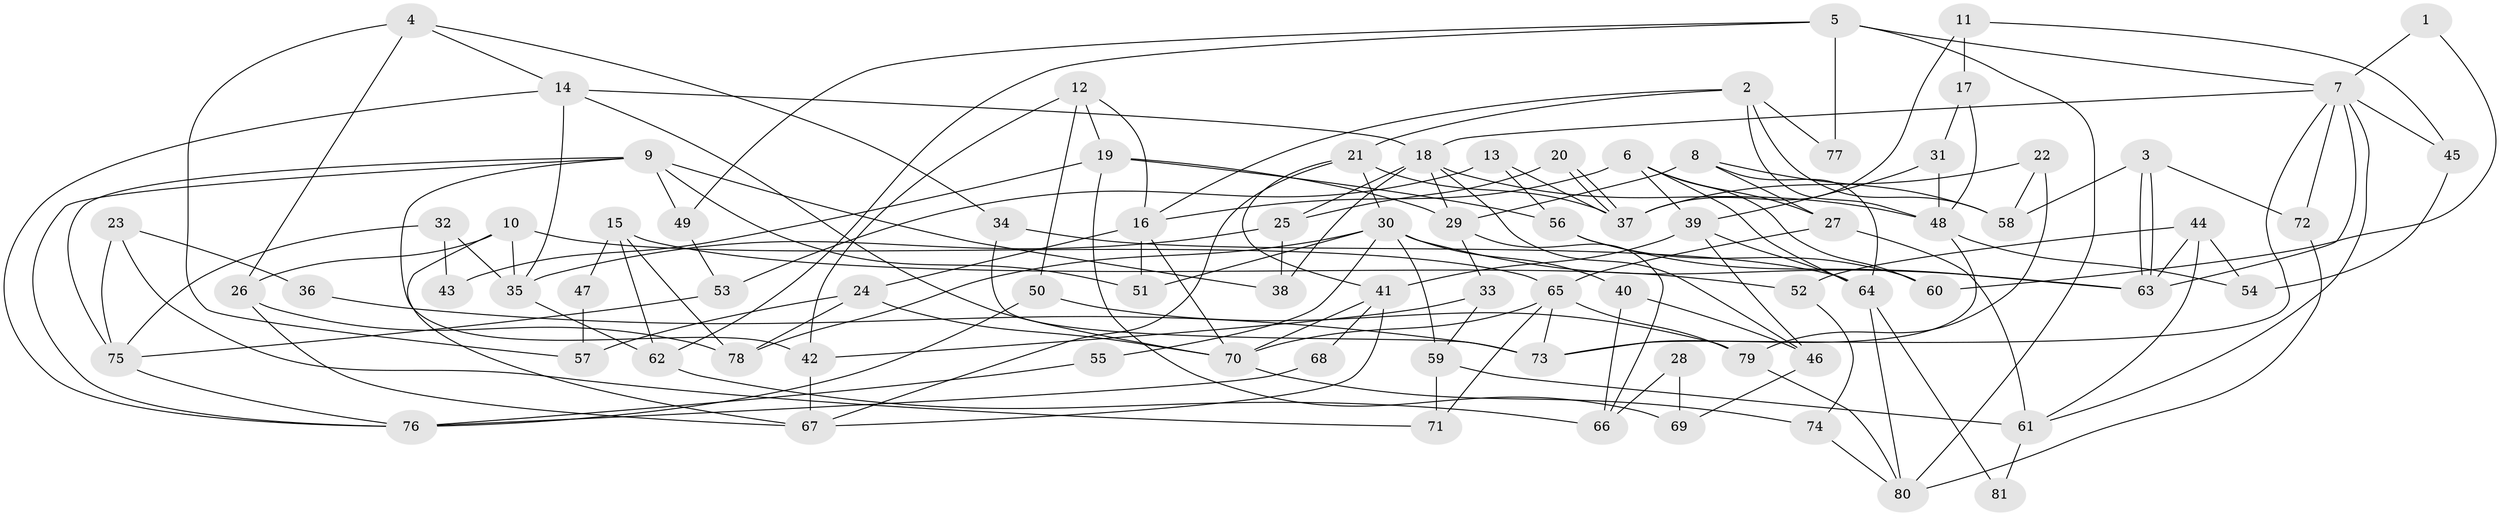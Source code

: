 // coarse degree distribution, {3: 0.2549019607843137, 5: 0.17647058823529413, 4: 0.1568627450980392, 7: 0.17647058823529413, 11: 0.0196078431372549, 6: 0.0784313725490196, 8: 0.0392156862745098, 10: 0.0196078431372549, 2: 0.0784313725490196}
// Generated by graph-tools (version 1.1) at 2025/52/02/27/25 19:52:06]
// undirected, 81 vertices, 162 edges
graph export_dot {
graph [start="1"]
  node [color=gray90,style=filled];
  1;
  2;
  3;
  4;
  5;
  6;
  7;
  8;
  9;
  10;
  11;
  12;
  13;
  14;
  15;
  16;
  17;
  18;
  19;
  20;
  21;
  22;
  23;
  24;
  25;
  26;
  27;
  28;
  29;
  30;
  31;
  32;
  33;
  34;
  35;
  36;
  37;
  38;
  39;
  40;
  41;
  42;
  43;
  44;
  45;
  46;
  47;
  48;
  49;
  50;
  51;
  52;
  53;
  54;
  55;
  56;
  57;
  58;
  59;
  60;
  61;
  62;
  63;
  64;
  65;
  66;
  67;
  68;
  69;
  70;
  71;
  72;
  73;
  74;
  75;
  76;
  77;
  78;
  79;
  80;
  81;
  1 -- 60;
  1 -- 7;
  2 -- 16;
  2 -- 48;
  2 -- 21;
  2 -- 58;
  2 -- 77;
  3 -- 63;
  3 -- 63;
  3 -- 58;
  3 -- 72;
  4 -- 14;
  4 -- 26;
  4 -- 34;
  4 -- 57;
  5 -- 80;
  5 -- 7;
  5 -- 49;
  5 -- 62;
  5 -- 77;
  6 -- 39;
  6 -- 64;
  6 -- 16;
  6 -- 27;
  6 -- 60;
  7 -- 63;
  7 -- 18;
  7 -- 45;
  7 -- 61;
  7 -- 72;
  7 -- 73;
  8 -- 27;
  8 -- 64;
  8 -- 29;
  8 -- 58;
  9 -- 51;
  9 -- 49;
  9 -- 38;
  9 -- 42;
  9 -- 75;
  9 -- 76;
  10 -- 26;
  10 -- 65;
  10 -- 35;
  10 -- 67;
  11 -- 45;
  11 -- 37;
  11 -- 17;
  12 -- 42;
  12 -- 16;
  12 -- 19;
  12 -- 50;
  13 -- 56;
  13 -- 37;
  13 -- 53;
  14 -- 70;
  14 -- 18;
  14 -- 35;
  14 -- 76;
  15 -- 62;
  15 -- 78;
  15 -- 47;
  15 -- 52;
  16 -- 70;
  16 -- 24;
  16 -- 51;
  17 -- 48;
  17 -- 31;
  18 -- 48;
  18 -- 38;
  18 -- 25;
  18 -- 29;
  18 -- 46;
  19 -- 29;
  19 -- 43;
  19 -- 56;
  19 -- 69;
  20 -- 37;
  20 -- 37;
  20 -- 25;
  21 -- 30;
  21 -- 37;
  21 -- 41;
  21 -- 67;
  22 -- 58;
  22 -- 37;
  22 -- 79;
  23 -- 71;
  23 -- 75;
  23 -- 36;
  24 -- 70;
  24 -- 57;
  24 -- 78;
  25 -- 35;
  25 -- 38;
  26 -- 78;
  26 -- 67;
  27 -- 65;
  27 -- 61;
  28 -- 69;
  28 -- 66;
  29 -- 33;
  29 -- 66;
  30 -- 40;
  30 -- 59;
  30 -- 51;
  30 -- 55;
  30 -- 63;
  30 -- 78;
  31 -- 39;
  31 -- 48;
  32 -- 75;
  32 -- 35;
  32 -- 43;
  33 -- 42;
  33 -- 59;
  34 -- 73;
  34 -- 64;
  35 -- 62;
  36 -- 73;
  39 -- 41;
  39 -- 64;
  39 -- 46;
  40 -- 46;
  40 -- 66;
  41 -- 67;
  41 -- 68;
  41 -- 70;
  42 -- 67;
  44 -- 63;
  44 -- 61;
  44 -- 52;
  44 -- 54;
  45 -- 54;
  46 -- 69;
  47 -- 57;
  48 -- 73;
  48 -- 54;
  49 -- 53;
  50 -- 76;
  50 -- 79;
  52 -- 74;
  53 -- 75;
  55 -- 76;
  56 -- 63;
  56 -- 60;
  59 -- 61;
  59 -- 71;
  61 -- 81;
  62 -- 66;
  64 -- 80;
  64 -- 81;
  65 -- 79;
  65 -- 70;
  65 -- 71;
  65 -- 73;
  68 -- 76;
  70 -- 74;
  72 -- 80;
  74 -- 80;
  75 -- 76;
  79 -- 80;
}
